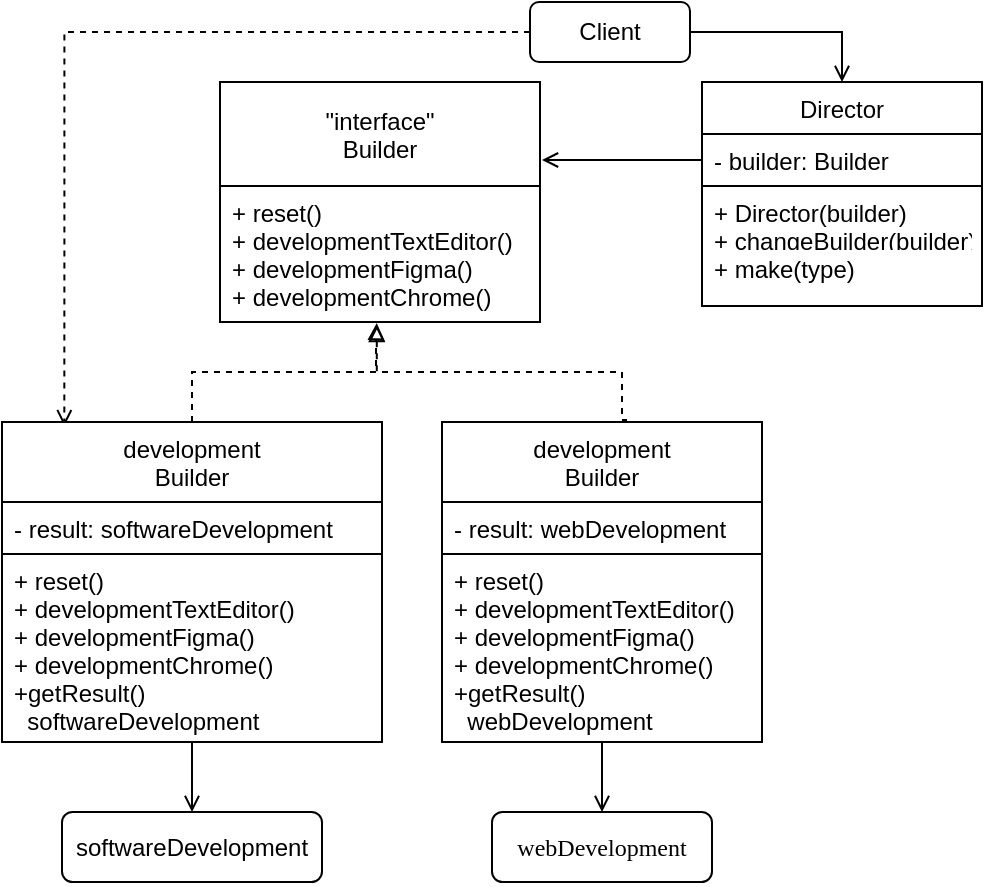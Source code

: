 <mxfile version="14.6.13" type="device"><diagram id="Uk9U47zPqEZzULz-OWrX" name="Page-1"><mxGraphModel dx="868" dy="550" grid="1" gridSize="10" guides="1" tooltips="1" connect="1" arrows="1" fold="1" page="1" pageScale="1" pageWidth="827" pageHeight="1169" math="0" shadow="0"><root><mxCell id="0"/><mxCell id="1" parent="0"/><mxCell id="1h2llpzK4hjIN4a-9gQU-10" style="edgeStyle=orthogonalEdgeStyle;rounded=0;orthogonalLoop=1;jettySize=auto;html=1;endArrow=open;endFill=0;" parent="1" source="1h2llpzK4hjIN4a-9gQU-1" target="1h2llpzK4hjIN4a-9gQU-2" edge="1"><mxGeometry relative="1" as="geometry"/></mxCell><mxCell id="1h2llpzK4hjIN4a-9gQU-21" style="edgeStyle=orthogonalEdgeStyle;rounded=0;orthogonalLoop=1;jettySize=auto;html=1;entryX=0.164;entryY=0.013;entryDx=0;entryDy=0;entryPerimeter=0;dashed=1;endArrow=open;endFill=0;" parent="1" source="1h2llpzK4hjIN4a-9gQU-1" target="1h2llpzK4hjIN4a-9gQU-12" edge="1"><mxGeometry relative="1" as="geometry"/></mxCell><mxCell id="1h2llpzK4hjIN4a-9gQU-1" value="Client" style="rounded=1;whiteSpace=wrap;html=1;" parent="1" vertex="1"><mxGeometry x="374" y="120" width="80" height="30" as="geometry"/></mxCell><mxCell id="1h2llpzK4hjIN4a-9gQU-2" value="Director" style="swimlane;fontStyle=0;childLayout=stackLayout;horizontal=1;startSize=26;horizontalStack=0;resizeParent=1;resizeParentMax=0;resizeLast=0;collapsible=1;marginBottom=0;" parent="1" vertex="1"><mxGeometry x="460" y="160" width="140" height="112" as="geometry"/></mxCell><mxCell id="1h2llpzK4hjIN4a-9gQU-3" value="- builder: Builder" style="text;strokeColor=#000000;fillColor=none;align=left;verticalAlign=top;spacingLeft=4;spacingRight=4;overflow=hidden;rotatable=0;points=[[0,0.5],[1,0.5]];portConstraint=eastwest;" parent="1h2llpzK4hjIN4a-9gQU-2" vertex="1"><mxGeometry y="26" width="140" height="26" as="geometry"/></mxCell><mxCell id="1h2llpzK4hjIN4a-9gQU-4" value="+ Director(builder)&#10;+ changeBuilder(builder)" style="text;strokeColor=none;fillColor=none;align=left;verticalAlign=top;spacingLeft=4;spacingRight=4;overflow=hidden;rotatable=0;points=[[0,0.5],[1,0.5]];portConstraint=eastwest;" parent="1h2llpzK4hjIN4a-9gQU-2" vertex="1"><mxGeometry y="52" width="140" height="28" as="geometry"/></mxCell><mxCell id="1h2llpzK4hjIN4a-9gQU-5" value="+ make(type)" style="text;strokeColor=none;fillColor=none;align=left;verticalAlign=top;spacingLeft=4;spacingRight=4;overflow=hidden;rotatable=0;points=[[0,0.5],[1,0.5]];portConstraint=eastwest;" parent="1h2llpzK4hjIN4a-9gQU-2" vertex="1"><mxGeometry y="80" width="140" height="32" as="geometry"/></mxCell><mxCell id="1h2llpzK4hjIN4a-9gQU-6" value="&quot;interface&quot;&#10;Builder" style="swimlane;fontStyle=0;childLayout=stackLayout;horizontal=1;startSize=52;horizontalStack=0;resizeParent=1;resizeParentMax=0;resizeLast=0;collapsible=1;marginBottom=0;strokeColor=#000000;" parent="1" vertex="1"><mxGeometry x="219" y="160" width="160" height="120" as="geometry"/></mxCell><mxCell id="1h2llpzK4hjIN4a-9gQU-9" value="+ reset()&#10;+ developmentTextEditor()&#10;+ developmentFigma()&#10;+ developmentChrome()" style="text;strokeColor=none;fillColor=none;align=left;verticalAlign=top;spacingLeft=4;spacingRight=4;overflow=hidden;rotatable=0;points=[[0,0.5],[1,0.5]];portConstraint=eastwest;" parent="1h2llpzK4hjIN4a-9gQU-6" vertex="1"><mxGeometry y="52" width="160" height="68" as="geometry"/></mxCell><mxCell id="1h2llpzK4hjIN4a-9gQU-11" style="edgeStyle=orthogonalEdgeStyle;rounded=0;orthogonalLoop=1;jettySize=auto;html=1;endArrow=open;endFill=0;" parent="1" source="1h2llpzK4hjIN4a-9gQU-3" edge="1"><mxGeometry relative="1" as="geometry"><mxPoint x="380" y="199" as="targetPoint"/></mxGeometry></mxCell><mxCell id="1h2llpzK4hjIN4a-9gQU-19" style="edgeStyle=orthogonalEdgeStyle;rounded=0;orthogonalLoop=1;jettySize=auto;html=1;entryX=0.49;entryY=1.008;entryDx=0;entryDy=0;entryPerimeter=0;endArrow=block;endFill=0;dashed=1;" parent="1" source="1h2llpzK4hjIN4a-9gQU-12" target="1h2llpzK4hjIN4a-9gQU-9" edge="1"><mxGeometry relative="1" as="geometry"><Array as="points"><mxPoint x="205" y="305"/><mxPoint x="297" y="305"/><mxPoint x="297" y="290"/><mxPoint x="297" y="290"/></Array></mxGeometry></mxCell><mxCell id="1h2llpzK4hjIN4a-9gQU-24" style="edgeStyle=orthogonalEdgeStyle;rounded=0;orthogonalLoop=1;jettySize=auto;html=1;entryX=0.5;entryY=0;entryDx=0;entryDy=0;endArrow=open;endFill=0;" parent="1" source="1h2llpzK4hjIN4a-9gQU-12" target="1h2llpzK4hjIN4a-9gQU-22" edge="1"><mxGeometry relative="1" as="geometry"/></mxCell><mxCell id="1h2llpzK4hjIN4a-9gQU-12" value="development&#10;Builder" style="swimlane;fontStyle=0;childLayout=stackLayout;horizontal=1;startSize=40;horizontalStack=0;resizeParent=1;resizeParentMax=0;resizeLast=0;collapsible=1;marginBottom=0;strokeColor=#000000;" parent="1" vertex="1"><mxGeometry x="110" y="330" width="190" height="160" as="geometry"/></mxCell><mxCell id="1h2llpzK4hjIN4a-9gQU-13" value="- result: softwareDevelopment" style="text;strokeColor=#000000;fillColor=none;align=left;verticalAlign=top;spacingLeft=4;spacingRight=4;overflow=hidden;rotatable=0;points=[[0,0.5],[1,0.5]];portConstraint=eastwest;" parent="1h2llpzK4hjIN4a-9gQU-12" vertex="1"><mxGeometry y="40" width="190" height="26" as="geometry"/></mxCell><mxCell id="1h2llpzK4hjIN4a-9gQU-15" value="+ reset()&#10;+ developmentTextEditor()&#10;+ developmentFigma()&#10;+ developmentChrome()&#10;+getResult()&#10;  softwareDevelopment" style="text;strokeColor=none;fillColor=none;align=left;verticalAlign=top;spacingLeft=4;spacingRight=4;overflow=hidden;rotatable=0;points=[[0,0.5],[1,0.5]];portConstraint=eastwest;" parent="1h2llpzK4hjIN4a-9gQU-12" vertex="1"><mxGeometry y="66" width="190" height="94" as="geometry"/></mxCell><mxCell id="1h2llpzK4hjIN4a-9gQU-20" style="edgeStyle=orthogonalEdgeStyle;rounded=0;orthogonalLoop=1;jettySize=auto;html=1;dashed=1;endArrow=block;endFill=0;entryX=0.49;entryY=1.023;entryDx=0;entryDy=0;entryPerimeter=0;exitX=0.575;exitY=0;exitDx=0;exitDy=0;exitPerimeter=0;" parent="1" source="1h2llpzK4hjIN4a-9gQU-16" target="1h2llpzK4hjIN4a-9gQU-9" edge="1"><mxGeometry relative="1" as="geometry"><mxPoint x="378.4" y="329" as="sourcePoint"/><mxPoint x="305.72" y="280.7" as="targetPoint"/><Array as="points"><mxPoint x="422" y="329"/><mxPoint x="420" y="329"/><mxPoint x="420" y="305"/><mxPoint x="297" y="305"/></Array></mxGeometry></mxCell><mxCell id="1h2llpzK4hjIN4a-9gQU-26" style="edgeStyle=orthogonalEdgeStyle;rounded=0;orthogonalLoop=1;jettySize=auto;html=1;entryX=0.5;entryY=0;entryDx=0;entryDy=0;endArrow=open;endFill=0;" parent="1" source="1h2llpzK4hjIN4a-9gQU-16" target="1h2llpzK4hjIN4a-9gQU-23" edge="1"><mxGeometry relative="1" as="geometry"/></mxCell><mxCell id="1h2llpzK4hjIN4a-9gQU-16" value="development&#10;Builder" style="swimlane;fontStyle=0;childLayout=stackLayout;horizontal=1;startSize=40;horizontalStack=0;resizeParent=1;resizeParentMax=0;resizeLast=0;collapsible=1;marginBottom=0;strokeColor=#000000;" parent="1" vertex="1"><mxGeometry x="330" y="330" width="160" height="160" as="geometry"/></mxCell><mxCell id="1h2llpzK4hjIN4a-9gQU-17" value="- result: webDevelopment" style="text;strokeColor=#000000;fillColor=none;align=left;verticalAlign=top;spacingLeft=4;spacingRight=4;overflow=hidden;rotatable=0;points=[[0,0.5],[1,0.5]];portConstraint=eastwest;" parent="1h2llpzK4hjIN4a-9gQU-16" vertex="1"><mxGeometry y="40" width="160" height="26" as="geometry"/></mxCell><mxCell id="1h2llpzK4hjIN4a-9gQU-18" value="+ reset()&#10;+ developmentTextEditor()&#10;+ developmentFigma()&#10;+ developmentChrome()&#10;+getResult()&#10;  webDevelopment" style="text;strokeColor=none;fillColor=none;align=left;verticalAlign=top;spacingLeft=4;spacingRight=4;overflow=hidden;rotatable=0;points=[[0,0.5],[1,0.5]];portConstraint=eastwest;" parent="1h2llpzK4hjIN4a-9gQU-16" vertex="1"><mxGeometry y="66" width="160" height="94" as="geometry"/></mxCell><mxCell id="1h2llpzK4hjIN4a-9gQU-22" value="&lt;span style=&quot;text-align: left&quot;&gt;softwareDevelopment&lt;/span&gt;" style="rounded=1;whiteSpace=wrap;html=1;strokeColor=#000000;" parent="1" vertex="1"><mxGeometry x="140" y="525" width="130" height="35" as="geometry"/></mxCell><mxCell id="1h2llpzK4hjIN4a-9gQU-23" value="&lt;pre style=&quot;font-family: &amp;#34;jetbrains mono&amp;#34;&quot;&gt;&lt;span style=&quot;background-color: rgb(255 , 255 , 255)&quot;&gt;webDevelopment&lt;/span&gt;&lt;/pre&gt;" style="rounded=1;whiteSpace=wrap;html=1;strokeColor=#000000;" parent="1" vertex="1"><mxGeometry x="355" y="525" width="110" height="35" as="geometry"/></mxCell></root></mxGraphModel></diagram></mxfile>